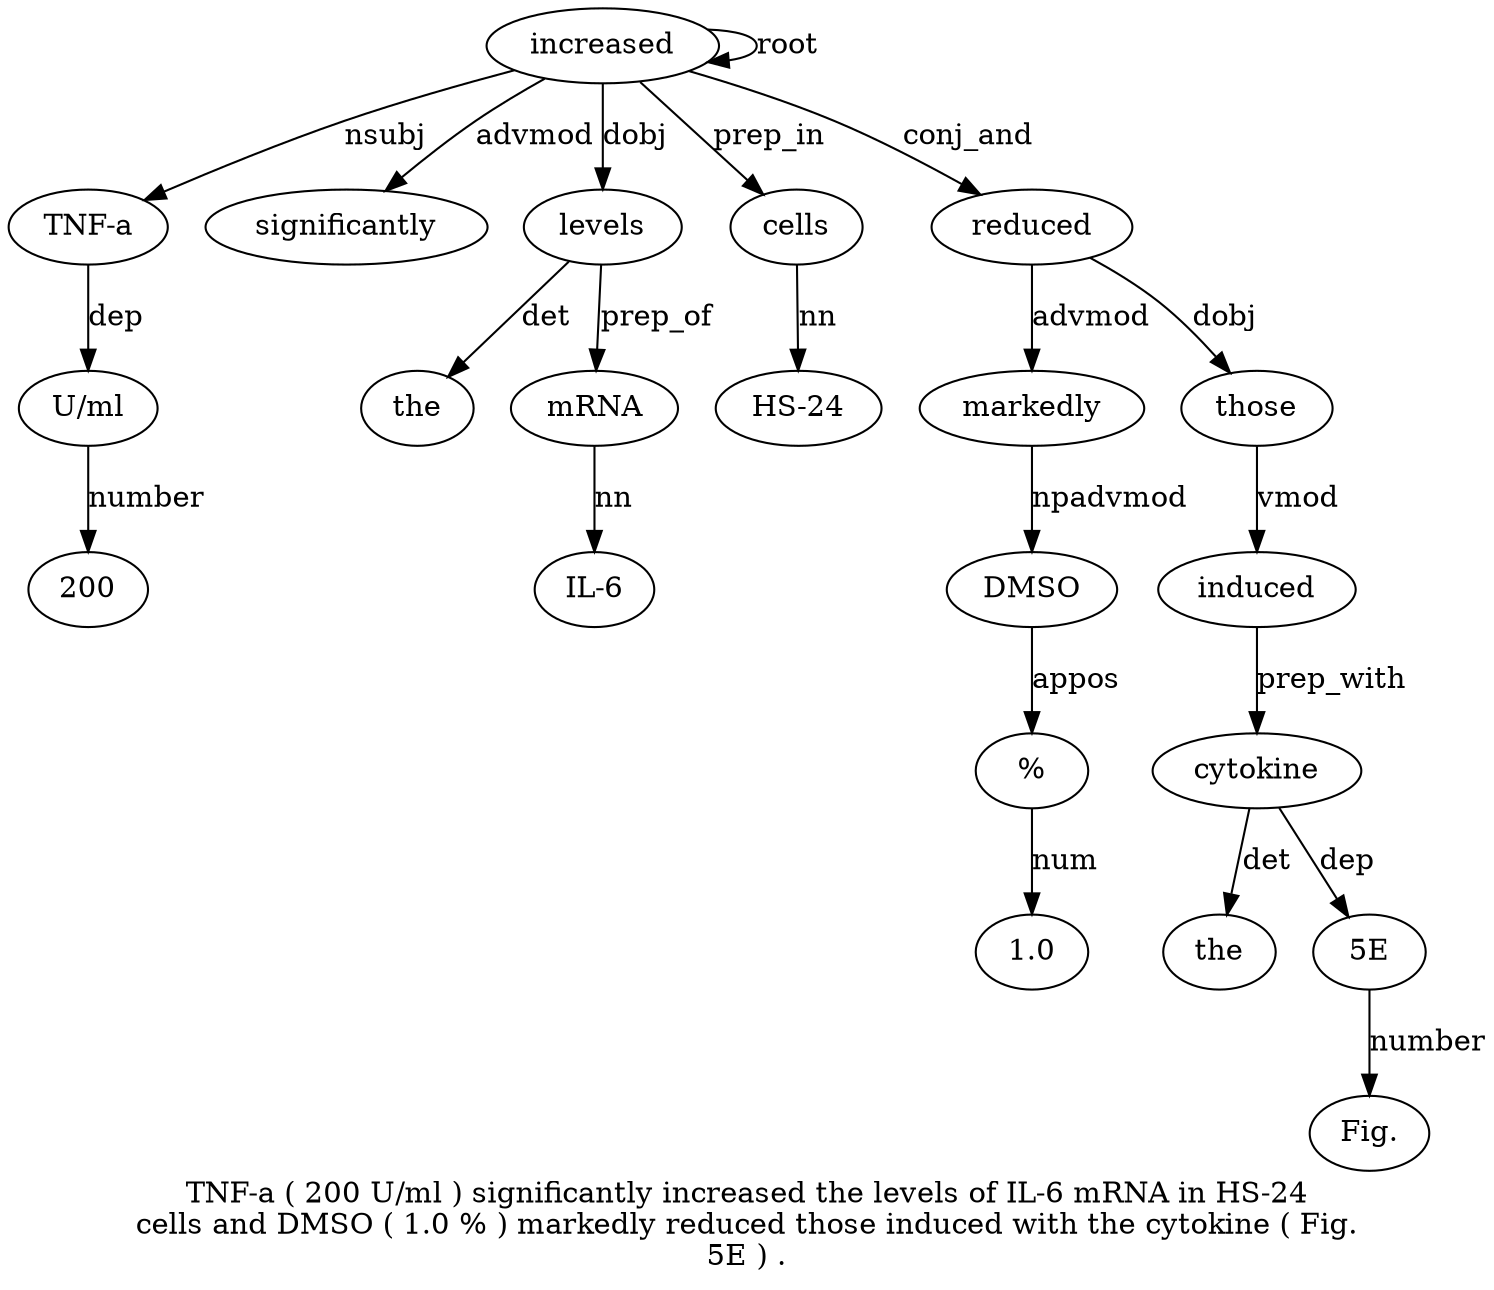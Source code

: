 digraph "TNF-a ( 200 U/ml ) significantly increased the levels of IL-6 mRNA in HS-24 cells and DMSO ( 1.0 % ) markedly reduced those induced with the cytokine ( Fig. 5E ) ." {
label="TNF-a ( 200 U/ml ) significantly increased the levels of IL-6 mRNA in HS-24
cells and DMSO ( 1.0 % ) markedly reduced those induced with the cytokine ( Fig.
5E ) .";
increased7 [style=filled, fillcolor=white, label=increased];
"TNF-a1" [style=filled, fillcolor=white, label="TNF-a"];
increased7 -> "TNF-a1"  [label=nsubj];
"U/ml4" [style=filled, fillcolor=white, label="U/ml"];
2003 [style=filled, fillcolor=white, label=200];
"U/ml4" -> 2003  [label=number];
"TNF-a1" -> "U/ml4"  [label=dep];
significantly6 [style=filled, fillcolor=white, label=significantly];
increased7 -> significantly6  [label=advmod];
increased7 -> increased7  [label=root];
levels9 [style=filled, fillcolor=white, label=levels];
the8 [style=filled, fillcolor=white, label=the];
levels9 -> the8  [label=det];
increased7 -> levels9  [label=dobj];
mRNA12 [style=filled, fillcolor=white, label=mRNA];
"IL-611" [style=filled, fillcolor=white, label="IL-6"];
mRNA12 -> "IL-611"  [label=nn];
levels9 -> mRNA12  [label=prep_of];
cells15 [style=filled, fillcolor=white, label=cells];
"HS-241" [style=filled, fillcolor=white, label="HS-24"];
cells15 -> "HS-241"  [label=nn];
increased7 -> cells15  [label=prep_in];
markedly22 [style=filled, fillcolor=white, label=markedly];
DMSO17 [style=filled, fillcolor=white, label=DMSO];
markedly22 -> DMSO17  [label=npadvmod];
"%20" [style=filled, fillcolor=white, label="%"];
"1.019" [style=filled, fillcolor=white, label="1.0"];
"%20" -> "1.019"  [label=num];
DMSO17 -> "%20"  [label=appos];
reduced23 [style=filled, fillcolor=white, label=reduced];
reduced23 -> markedly22  [label=advmod];
increased7 -> reduced23  [label=conj_and];
those24 [style=filled, fillcolor=white, label=those];
reduced23 -> those24  [label=dobj];
induced25 [style=filled, fillcolor=white, label=induced];
those24 -> induced25  [label=vmod];
cytokine28 [style=filled, fillcolor=white, label=cytokine];
the27 [style=filled, fillcolor=white, label=the];
cytokine28 -> the27  [label=det];
induced25 -> cytokine28  [label=prep_with];
"5E31" [style=filled, fillcolor=white, label="5E"];
"Fig.30" [style=filled, fillcolor=white, label="Fig."];
"5E31" -> "Fig.30"  [label=number];
cytokine28 -> "5E31"  [label=dep];
}

